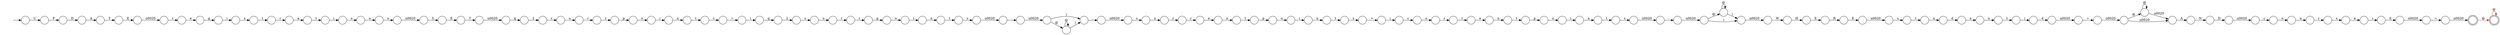 digraph Automaton {
  rankdir = LR;
  0 [shape=circle,label=""];
  0 -> 76 [label="@"]
  0 -> 18 [label="\u0020"]
  1 [shape=circle,label=""];
  1 -> 82 [label="s"]
  2 [shape=circle,label=""];
  2 -> 62 [label="-"]
  3 [shape=circle,label=""];
  3 -> 27 [label="n"]
  4 [shape=circle,label=""];
  4 -> 112 [label=","]
  5 [shape=circle,label=""];
  5 -> 105 [label="n"]
  6 [shape=circle,label=""];
  6 -> 52 [label="i"]
  7 [shape=circle,label=""];
  7 -> 39 [label="r"]
  8 [shape=circle,label=""];
  8 -> 115 [label="n"]
  9 [shape=circle,label=""];
  9 -> 10 [label="("]
  10 [shape=circle,label=""];
  10 -> 17 [label="c"]
  11 [shape=circle,label=""];
  11 -> 51 [label="s"]
  12 [shape=circle,label=""];
  12 -> 30 [label="s"]
  13 [shape=circle,label=""];
  13 -> 128 [label="a"]
  14 [shape=circle,label=""];
  14 -> 38 [label="c"]
  15 [shape=circle,label=""];
  15 -> 124 [label=")"]
  15 -> 15 [label="@"]
  16 [shape=circle,label=""];
  16 -> 36 [label="\u0020"]
  17 [shape=circle,label=""];
  17 -> 77 [label="u"]
  18 [shape=circle,label=""];
  18 -> 81 [label="A"]
  19 [shape=circle,label=""];
  19 -> 111 [label="o"]
  20 [shape=circle,label=""];
  20 -> 61 [label="u"]
  21 [shape=circle,label=""];
  21 -> 13 [label="r"]
  22 [shape=circle,label=""];
  22 -> 23 [label="p"]
  23 [shape=circle,label=""];
  23 -> 120 [label="o"]
  24 [shape=circle,label=""];
  24 -> 78 [label="H"]
  25 [shape=circle,label=""];
  25 -> 33 [label="d"]
  26 [shape=circle,label=""];
  26 -> 29 [label="D"]
  27 [shape=circle,label=""];
  27 -> 41 [label="t"]
  28 [shape=circle,label=""];
  28 -> 16 [label="D"]
  29 [shape=circle,label=""];
  29 -> 123 [label="A"]
  30 [shape=circle,label=""];
  30 -> 9 [label="="]
  31 [shape=circle,label=""];
  31 -> 118 [label="r"]
  32 [shape=circle,label=""];
  32 -> 87 [label="E"]
  33 [shape=circle,label=""];
  33 -> 5 [label="e"]
  34 [shape=circle,label=""];
  34 -> 49 [label="n"]
  35 [shape=circle,label=""];
  35 -> 91 [label="q"]
  36 [shape=circle,label=""];
  36 -> 95 [label="c"]
  37 [shape=circle,label=""];
  37 -> 106 [label="p"]
  38 [shape=circle,label=""];
  38 -> 31 [label="u"]
  39 [shape=circle,label=""];
  39 -> 8 [label="e"]
  40 [shape=circle,label=""];
  40 -> 6 [label="o"]
  41 [shape=circle,label=""];
  41 -> 48 [label="s"]
  42 [shape=circle,label=""];
  42 -> 59 [label="i"]
  43 [shape=circle,label=""];
  43 -> 98 [label="s"]
  44 [shape=circle,label=""];
  44 -> 119 [label="\u0020"]
  45 [shape=circle,label=""];
  45 -> 0 [label="\u0020"]
  46 [shape=circle,label=""];
  46 -> 26 [label="P"]
  47 [shape=circle,label=""];
  47 -> 126 [label="E"]
  48 [shape=circle,label=""];
  48 -> 108 [label="="]
  49 [shape=circle,label=""];
  49 -> 85 [label="t"]
  50 [shape=circle,label=""];
  50 -> 110 [label="\u0020"]
  51 [shape=circle,label=""];
  51 -> 121 [label="\u0020"]
  52 [shape=circle,label=""];
  52 -> 89 [label="n"]
  53 [shape=circle,label=""];
  53 -> 43 [label="r"]
  54 [shape=circle,label=""];
  54 -> 21 [label="t"]
  55 [shape=circle,label=""];
  55 -> 4 [label=")"]
  55 -> 55 [label="@"]
  56 [shape=circle,label=""];
  56 -> 58 [label="e"]
  57 [shape=circle,label=""];
  57 -> 25 [label="u"]
  58 [shape=circle,label=""];
  58 -> 74 [label="n"]
  59 [shape=circle,label=""];
  59 -> 54 [label="s"]
  60 [shape=doublecircle,label=""];
  60 -> 70 [label="@",color=red]
  61 [shape=circle,label=""];
  61 -> 117 [label="r"]
  62 [shape=circle,label=""];
  62 -> 90 [label="\u0020"]
  63 [shape=circle,label=""];
  63 -> 79 [label="i"]
  64 [shape=circle,label=""];
  64 -> 113 [label="i"]
  65 [shape=circle,label=""];
  65 -> 40 [label="p"]
  66 [shape=circle,label=""];
  66 -> 96 [label="\u0020"]
  67 [shape=circle,label=""];
  67 -> 42 [label="g"]
  68 [shape=circle,label=""];
  68 -> 109 [label="2"]
  69 [shape=circle,label=""];
  69 -> 50 [label="s"]
  70 [shape=doublecircle,label=""];
  70 -> 70 [label="@",color=red]
  71 [shape=circle,label=""];
  71 -> 68 [label="q"]
  72 [shape=circle,label=""];
  72 -> 20 [label="c"]
  73 [shape=circle,label=""];
  73 -> 69 [label="n"]
  74 [shape=circle,label=""];
  74 -> 37 [label="t"]
  75 [shape=circle,label=""];
  75 -> 73 [label="o"]
  76 [shape=circle,label=""];
  76 -> 76 [label="@"]
  76 -> 18 [label="\u0020"]
  77 [shape=circle,label=""];
  77 -> 7 [label="r"]
  78 [shape=circle,label=""];
  78 -> 122 [label="E"]
  79 [shape=circle,label=""];
  79 -> 44 [label="d"]
  80 [shape=circle,label=""];
  80 -> 71 [label="\u0020"]
  81 [shape=circle,label=""];
  81 -> 28 [label="N"]
  82 [shape=circle,label=""];
  82 -> 57 [label="t"]
  83 [shape=circle,label=""];
  83 -> 66 [label="d"]
  84 [shape=circle,label=""];
  initial [shape=plaintext,label=""];
  initial -> 84
  84 -> 46 [label="U"]
  85 [shape=circle,label=""];
  85 -> 114 [label="s"]
  86 [shape=circle,label=""];
  86 -> 103 [label="r"]
  87 [shape=circle,label=""];
  87 -> 1 [label="\u0020"]
  88 [shape=circle,label=""];
  88 -> 67 [label="e"]
  89 [shape=circle,label=""];
  89 -> 11 [label="t"]
  90 [shape=circle,label=""];
  90 -> 4 [label=")"]
  90 -> 55 [label="@"]
  91 [shape=circle,label=""];
  91 -> 72 [label="2"]
  92 [shape=circle,label=""];
  92 -> 125 [label="\u0020"]
  93 [shape=circle,label=""];
  93 -> 60 [label="\u0020"]
  94 [shape=circle,label=""];
  94 -> 83 [label="i"]
  95 [shape=circle,label=""];
  95 -> 104 [label="o"]
  96 [shape=circle,label=""];
  96 -> 93 [label="="]
  97 [shape=circle,label=""];
  97 -> 86 [label="u"]
  98 [shape=circle,label=""];
  98 -> 94 [label="e"]
  99 [shape=circle,label=""];
  99 -> 92 [label="E"]
  100 [shape=circle,label=""];
  100 -> 124 [label=")"]
  100 -> 15 [label="@"]
  101 [shape=circle,label=""];
  101 -> 12 [label="t"]
  102 [shape=circle,label=""];
  102 -> 75 [label="i"]
  103 [shape=circle,label=""];
  103 -> 22 [label="r"]
  104 [shape=circle,label=""];
  104 -> 53 [label="u"]
  105 [shape=circle,label=""];
  105 -> 63 [label="t"]
  106 [shape=circle,label=""];
  106 -> 64 [label="o"]
  107 [shape=circle,label=""];
  107 -> 19 [label="p"]
  108 [shape=circle,label=""];
  108 -> 35 [label="("]
  109 [shape=circle,label=""];
  109 -> 97 [label="c"]
  110 [shape=circle,label=""];
  110 -> 47 [label="S"]
  111 [shape=circle,label=""];
  111 -> 34 [label="i"]
  112 [shape=circle,label=""];
  112 -> 14 [label="\u0020"]
  113 [shape=circle,label=""];
  113 -> 101 [label="n"]
  114 [shape=circle,label=""];
  114 -> 2 [label="\u0020"]
  115 [shape=circle,label=""];
  115 -> 65 [label="t"]
  116 [shape=circle,label=""];
  116 -> 100 [label="\u0020"]
  117 [shape=circle,label=""];
  117 -> 107 [label="r"]
  118 [shape=circle,label=""];
  118 -> 56 [label="r"]
  119 [shape=circle,label=""];
  119 -> 45 [label="="]
  120 [shape=circle,label=""];
  120 -> 3 [label="i"]
  121 [shape=circle,label=""];
  121 -> 116 [label="-"]
  122 [shape=circle,label=""];
  122 -> 32 [label="R"]
  123 [shape=circle,label=""];
  123 -> 99 [label="T"]
  124 [shape=circle,label=""];
  124 -> 127 [label="\u0020"]
  125 [shape=circle,label=""];
  125 -> 88 [label="r"]
  126 [shape=circle,label=""];
  126 -> 80 [label="T"]
  127 [shape=circle,label=""];
  127 -> 24 [label="W"]
  128 [shape=circle,label=""];
  128 -> 102 [label="t"]
}
